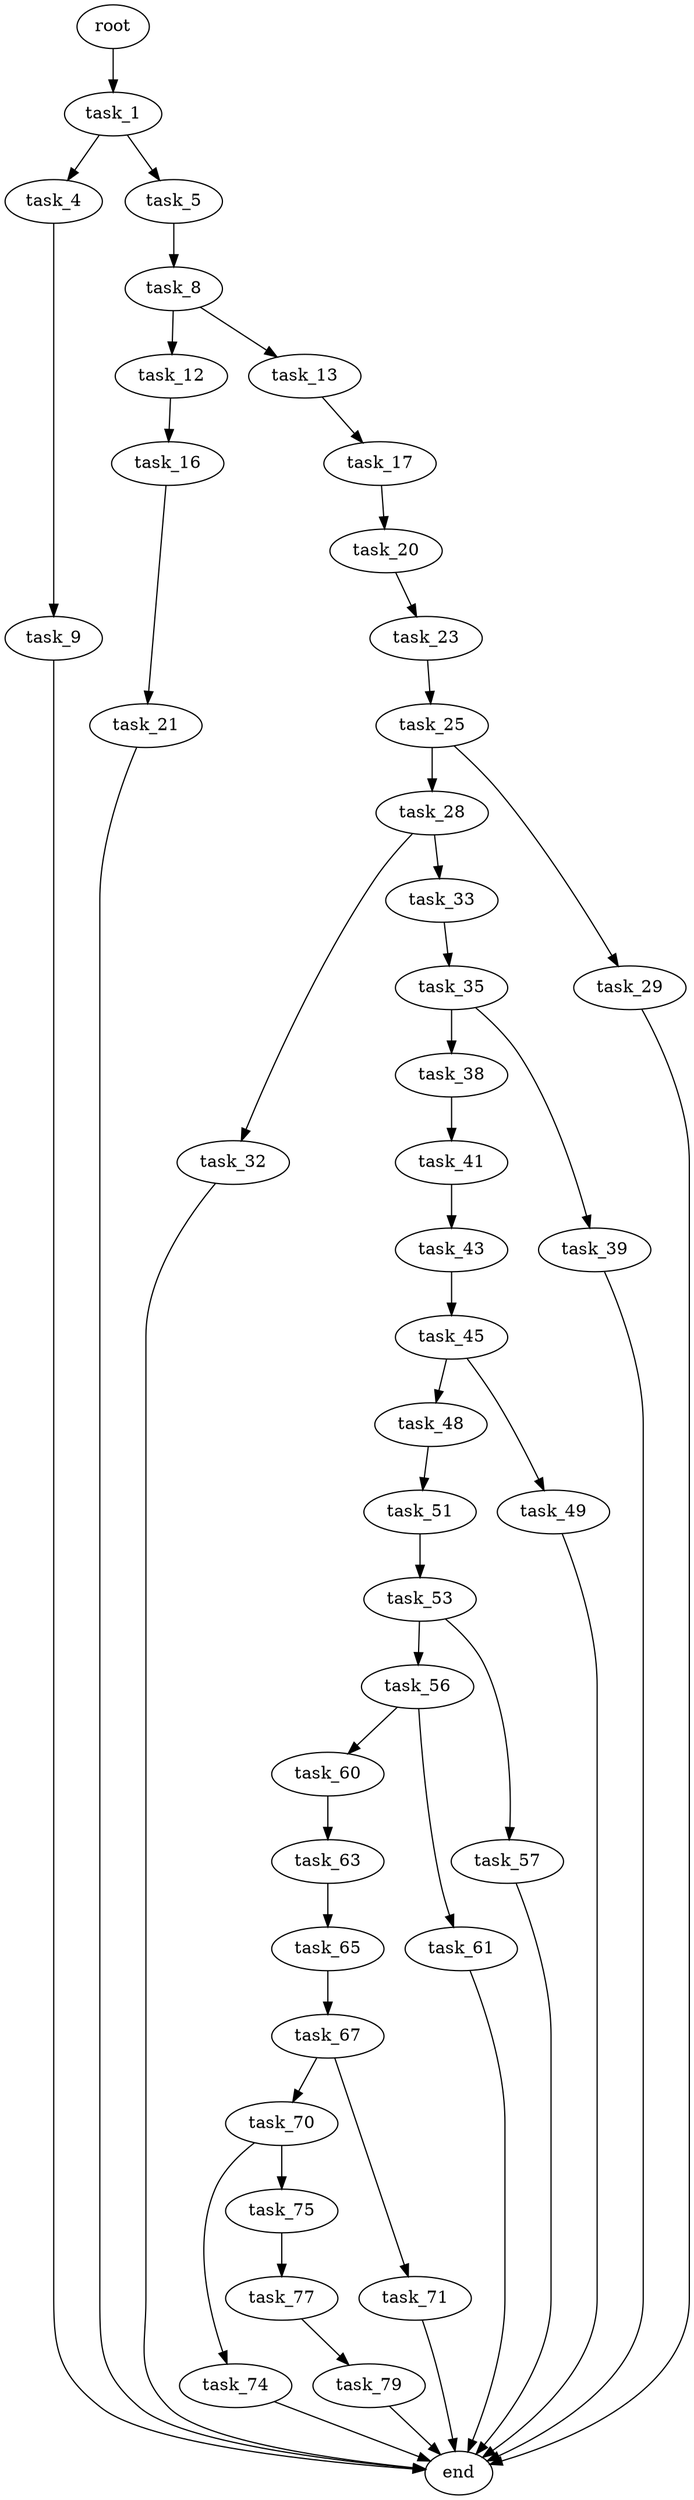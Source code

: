 digraph G {
  root [size="0.000000"];
  task_1 [size="782757789696.000000"];
  task_4 [size="231928233984.000000"];
  task_5 [size="782757789696.000000"];
  task_9 [size="368293445632.000000"];
  task_8 [size="17875265785.000000"];
  task_12 [size="41139434378.000000"];
  task_13 [size="8589934592.000000"];
  end [size="0.000000"];
  task_16 [size="20899660912.000000"];
  task_17 [size="274404656398.000000"];
  task_21 [size="6776927234.000000"];
  task_20 [size="1073741824000.000000"];
  task_23 [size="782757789696.000000"];
  task_25 [size="18215513736.000000"];
  task_28 [size="2430580818.000000"];
  task_29 [size="549755813888.000000"];
  task_32 [size="40730538128.000000"];
  task_33 [size="8589934592.000000"];
  task_35 [size="28991029248.000000"];
  task_38 [size="28991029248.000000"];
  task_39 [size="10609702650.000000"];
  task_41 [size="575679004004.000000"];
  task_43 [size="264728155792.000000"];
  task_45 [size="12506813972.000000"];
  task_48 [size="146650620947.000000"];
  task_49 [size="549755813888.000000"];
  task_51 [size="549755813888.000000"];
  task_53 [size="532798006385.000000"];
  task_56 [size="12696807196.000000"];
  task_57 [size="4695911457.000000"];
  task_60 [size="335282793865.000000"];
  task_61 [size="107775591732.000000"];
  task_63 [size="1144931825837.000000"];
  task_65 [size="203166232584.000000"];
  task_67 [size="8589934592.000000"];
  task_70 [size="392026111025.000000"];
  task_71 [size="352711511169.000000"];
  task_74 [size="7746408777.000000"];
  task_75 [size="151775010600.000000"];
  task_77 [size="68719476736.000000"];
  task_79 [size="6502391882.000000"];

  root -> task_1 [size="1.000000"];
  task_1 -> task_4 [size="679477248.000000"];
  task_1 -> task_5 [size="679477248.000000"];
  task_4 -> task_9 [size="301989888.000000"];
  task_5 -> task_8 [size="679477248.000000"];
  task_9 -> end [size="1.000000"];
  task_8 -> task_12 [size="301989888.000000"];
  task_8 -> task_13 [size="301989888.000000"];
  task_12 -> task_16 [size="838860800.000000"];
  task_13 -> task_17 [size="33554432.000000"];
  task_16 -> task_21 [size="838860800.000000"];
  task_17 -> task_20 [size="209715200.000000"];
  task_21 -> end [size="1.000000"];
  task_20 -> task_23 [size="838860800.000000"];
  task_23 -> task_25 [size="679477248.000000"];
  task_25 -> task_28 [size="301989888.000000"];
  task_25 -> task_29 [size="301989888.000000"];
  task_28 -> task_32 [size="301989888.000000"];
  task_28 -> task_33 [size="301989888.000000"];
  task_29 -> end [size="1.000000"];
  task_32 -> end [size="1.000000"];
  task_33 -> task_35 [size="33554432.000000"];
  task_35 -> task_38 [size="75497472.000000"];
  task_35 -> task_39 [size="75497472.000000"];
  task_38 -> task_41 [size="75497472.000000"];
  task_39 -> end [size="1.000000"];
  task_41 -> task_43 [size="536870912.000000"];
  task_43 -> task_45 [size="679477248.000000"];
  task_45 -> task_48 [size="838860800.000000"];
  task_45 -> task_49 [size="838860800.000000"];
  task_48 -> task_51 [size="209715200.000000"];
  task_49 -> end [size="1.000000"];
  task_51 -> task_53 [size="536870912.000000"];
  task_53 -> task_56 [size="679477248.000000"];
  task_53 -> task_57 [size="679477248.000000"];
  task_56 -> task_60 [size="209715200.000000"];
  task_56 -> task_61 [size="209715200.000000"];
  task_57 -> end [size="1.000000"];
  task_60 -> task_63 [size="838860800.000000"];
  task_61 -> end [size="1.000000"];
  task_63 -> task_65 [size="838860800.000000"];
  task_65 -> task_67 [size="209715200.000000"];
  task_67 -> task_70 [size="33554432.000000"];
  task_67 -> task_71 [size="33554432.000000"];
  task_70 -> task_74 [size="411041792.000000"];
  task_70 -> task_75 [size="411041792.000000"];
  task_71 -> end [size="1.000000"];
  task_74 -> end [size="1.000000"];
  task_75 -> task_77 [size="134217728.000000"];
  task_77 -> task_79 [size="134217728.000000"];
  task_79 -> end [size="1.000000"];
}
